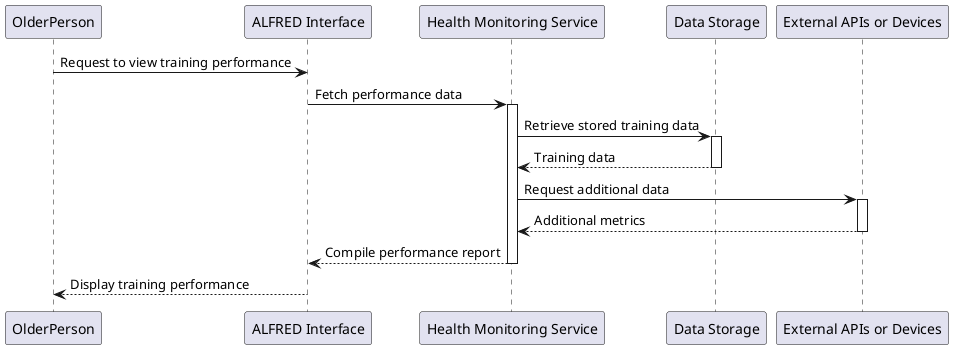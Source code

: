 @startuml
participant OlderPerson as OP
participant "ALFRED Interface" as AI
participant "Health Monitoring Service" as HMS
participant "Data Storage" as DS
participant "External APIs or Devices" as EAD

OP -> AI : Request to view training performance
AI -> HMS : Fetch performance data
activate HMS
HMS -> DS : Retrieve stored training data
activate DS
DS --> HMS : Training data
deactivate DS
HMS -> EAD : Request additional data
activate EAD
EAD --> HMS : Additional metrics
deactivate EAD
HMS --> AI : Compile performance report
deactivate HMS
AI --> OP : Display training performance
@enduml